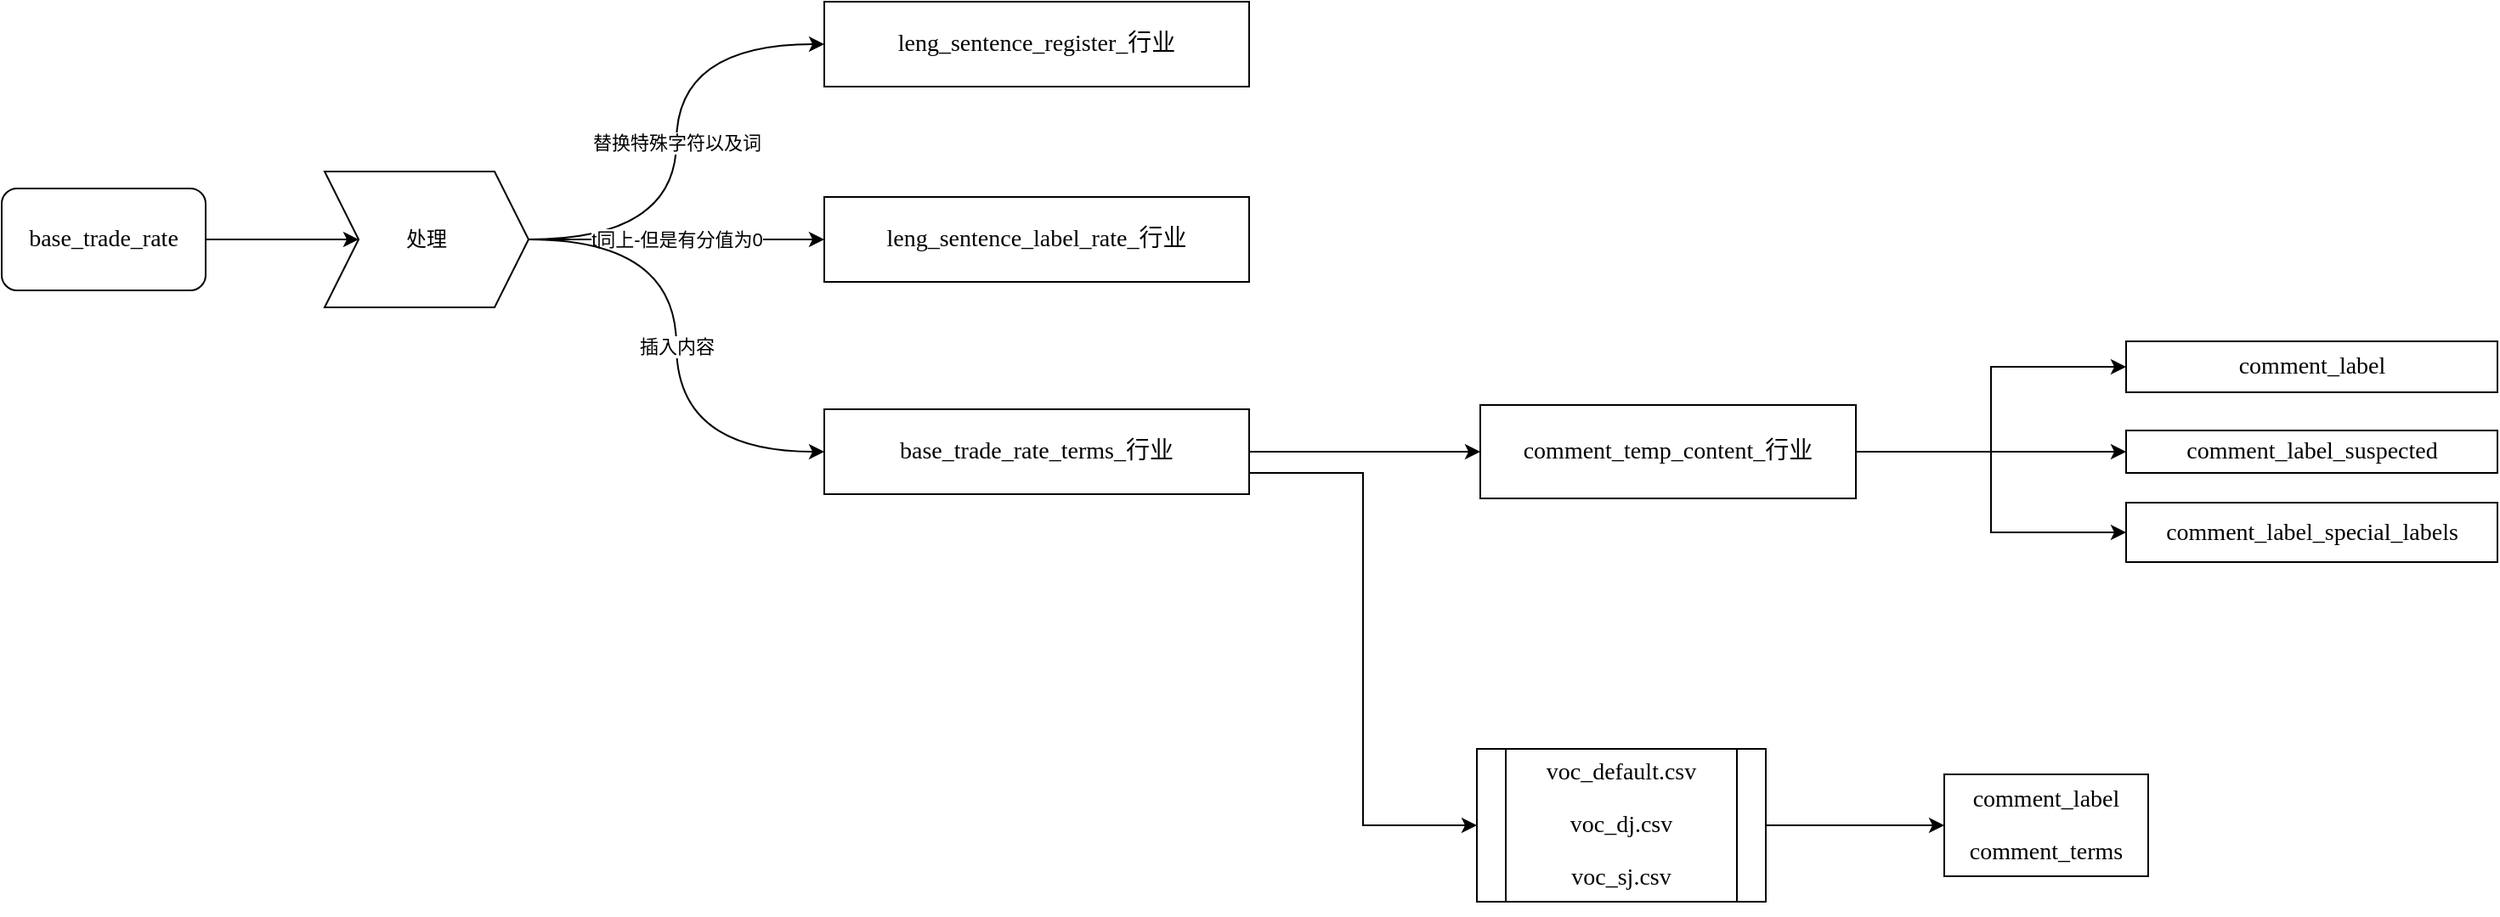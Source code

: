 <mxfile version="21.0.2" type="github">
  <diagram name="第 1 页" id="0gMJPrDWbEy2gwF-UR-g">
    <mxGraphModel dx="3915" dy="740" grid="1" gridSize="10" guides="1" tooltips="1" connect="1" arrows="1" fold="1" page="1" pageScale="1" pageWidth="827" pageHeight="1169" math="0" shadow="0">
      <root>
        <mxCell id="0" />
        <mxCell id="1" parent="0" />
        <mxCell id="WTG5-pqi8x4NK2DUPrdu-14" style="edgeStyle=orthogonalEdgeStyle;rounded=0;orthogonalLoop=1;jettySize=auto;html=1;exitX=1;exitY=0.5;exitDx=0;exitDy=0;entryX=0;entryY=0.5;entryDx=0;entryDy=0;" edge="1" parent="1" source="WTG5-pqi8x4NK2DUPrdu-7" target="WTG5-pqi8x4NK2DUPrdu-13">
          <mxGeometry relative="1" as="geometry" />
        </mxCell>
        <mxCell id="WTG5-pqi8x4NK2DUPrdu-7" value="&lt;pre style=&quot;background-color: rgb(255, 255, 255); font-family: 宋体; font-size: 10.5pt;&quot;&gt;base_trade_rate&lt;/pre&gt;" style="rounded=1;whiteSpace=wrap;html=1;" vertex="1" parent="1">
          <mxGeometry x="-2090" y="190" width="120" height="60" as="geometry" />
        </mxCell>
        <mxCell id="WTG5-pqi8x4NK2DUPrdu-26" value="" style="edgeStyle=orthogonalEdgeStyle;rounded=0;orthogonalLoop=1;jettySize=auto;html=1;" edge="1" parent="1" source="WTG5-pqi8x4NK2DUPrdu-6" target="WTG5-pqi8x4NK2DUPrdu-25">
          <mxGeometry relative="1" as="geometry" />
        </mxCell>
        <mxCell id="WTG5-pqi8x4NK2DUPrdu-29" style="edgeStyle=orthogonalEdgeStyle;rounded=0;orthogonalLoop=1;jettySize=auto;html=1;exitX=1;exitY=0.75;exitDx=0;exitDy=0;entryX=0;entryY=0.5;entryDx=0;entryDy=0;" edge="1" parent="1" source="WTG5-pqi8x4NK2DUPrdu-6" target="WTG5-pqi8x4NK2DUPrdu-28">
          <mxGeometry relative="1" as="geometry" />
        </mxCell>
        <mxCell id="WTG5-pqi8x4NK2DUPrdu-6" value="&lt;pre style=&quot;border-color: var(--border-color); font-family: 宋体; font-size: 10.5pt;&quot;&gt;base_trade_rate_terms_行业&lt;/pre&gt;" style="rounded=0;whiteSpace=wrap;html=1;" vertex="1" parent="1">
          <mxGeometry x="-1606" y="320" width="250" height="50" as="geometry" />
        </mxCell>
        <mxCell id="WTG5-pqi8x4NK2DUPrdu-21" value="替换特殊字符以及词" style="edgeStyle=orthogonalEdgeStyle;rounded=0;orthogonalLoop=1;jettySize=auto;html=1;exitX=1;exitY=0.5;exitDx=0;exitDy=0;entryX=0;entryY=0.5;entryDx=0;entryDy=0;curved=1;" edge="1" parent="1" source="WTG5-pqi8x4NK2DUPrdu-13" target="WTG5-pqi8x4NK2DUPrdu-17">
          <mxGeometry relative="1" as="geometry" />
        </mxCell>
        <mxCell id="WTG5-pqi8x4NK2DUPrdu-22" value="t同上-但是有分值为0" style="edgeStyle=orthogonalEdgeStyle;rounded=0;orthogonalLoop=1;jettySize=auto;html=1;exitX=1;exitY=0.5;exitDx=0;exitDy=0;entryX=0;entryY=0.5;entryDx=0;entryDy=0;" edge="1" parent="1" source="WTG5-pqi8x4NK2DUPrdu-13" target="WTG5-pqi8x4NK2DUPrdu-18">
          <mxGeometry relative="1" as="geometry">
            <mxPoint as="offset" />
          </mxGeometry>
        </mxCell>
        <mxCell id="WTG5-pqi8x4NK2DUPrdu-24" value="插入内容" style="edgeStyle=orthogonalEdgeStyle;rounded=0;orthogonalLoop=1;jettySize=auto;html=1;exitX=1;exitY=0.5;exitDx=0;exitDy=0;entryX=0;entryY=0.5;entryDx=0;entryDy=0;curved=1;" edge="1" parent="1" source="WTG5-pqi8x4NK2DUPrdu-13" target="WTG5-pqi8x4NK2DUPrdu-6">
          <mxGeometry relative="1" as="geometry" />
        </mxCell>
        <mxCell id="WTG5-pqi8x4NK2DUPrdu-13" value="处理" style="shape=step;perimeter=stepPerimeter;whiteSpace=wrap;html=1;fixedSize=1;" vertex="1" parent="1">
          <mxGeometry x="-1900" y="180" width="120" height="80" as="geometry" />
        </mxCell>
        <mxCell id="WTG5-pqi8x4NK2DUPrdu-17" value="&lt;pre style=&quot;border-color: var(--border-color); font-family: 宋体; font-size: 10.5pt;&quot;&gt;leng_sentence_register_行业&lt;/pre&gt;" style="rounded=0;whiteSpace=wrap;html=1;" vertex="1" parent="1">
          <mxGeometry x="-1606" y="80" width="250" height="50" as="geometry" />
        </mxCell>
        <mxCell id="WTG5-pqi8x4NK2DUPrdu-18" value="&lt;pre style=&quot;border-color: var(--border-color); font-family: 宋体; font-size: 10.5pt;&quot;&gt;leng_sentence_label_rate_行业&lt;/pre&gt;" style="rounded=0;whiteSpace=wrap;html=1;" vertex="1" parent="1">
          <mxGeometry x="-1606" y="195" width="250" height="50" as="geometry" />
        </mxCell>
        <mxCell id="WTG5-pqi8x4NK2DUPrdu-36" style="edgeStyle=orthogonalEdgeStyle;rounded=0;orthogonalLoop=1;jettySize=auto;html=1;exitX=1;exitY=0.5;exitDx=0;exitDy=0;" edge="1" parent="1" source="WTG5-pqi8x4NK2DUPrdu-25" target="WTG5-pqi8x4NK2DUPrdu-34">
          <mxGeometry relative="1" as="geometry" />
        </mxCell>
        <mxCell id="WTG5-pqi8x4NK2DUPrdu-37" style="edgeStyle=orthogonalEdgeStyle;rounded=0;orthogonalLoop=1;jettySize=auto;html=1;exitX=1;exitY=0.5;exitDx=0;exitDy=0;entryX=0;entryY=0.5;entryDx=0;entryDy=0;" edge="1" parent="1" source="WTG5-pqi8x4NK2DUPrdu-25" target="WTG5-pqi8x4NK2DUPrdu-35">
          <mxGeometry relative="1" as="geometry" />
        </mxCell>
        <mxCell id="WTG5-pqi8x4NK2DUPrdu-38" style="edgeStyle=orthogonalEdgeStyle;rounded=0;orthogonalLoop=1;jettySize=auto;html=1;exitX=1;exitY=0.5;exitDx=0;exitDy=0;entryX=0;entryY=0.5;entryDx=0;entryDy=0;" edge="1" parent="1" source="WTG5-pqi8x4NK2DUPrdu-25" target="WTG5-pqi8x4NK2DUPrdu-32">
          <mxGeometry relative="1" as="geometry" />
        </mxCell>
        <mxCell id="WTG5-pqi8x4NK2DUPrdu-25" value="&lt;pre style=&quot;background-color: rgb(255, 255, 255); font-family: 宋体; font-size: 10.5pt;&quot;&gt;comment_temp_content_行业&lt;/pre&gt;" style="whiteSpace=wrap;html=1;rounded=0;" vertex="1" parent="1">
          <mxGeometry x="-1220" y="317.5" width="221" height="55" as="geometry" />
        </mxCell>
        <mxCell id="WTG5-pqi8x4NK2DUPrdu-31" value="" style="edgeStyle=orthogonalEdgeStyle;rounded=0;orthogonalLoop=1;jettySize=auto;html=1;" edge="1" parent="1" source="WTG5-pqi8x4NK2DUPrdu-28" target="WTG5-pqi8x4NK2DUPrdu-30">
          <mxGeometry relative="1" as="geometry" />
        </mxCell>
        <mxCell id="WTG5-pqi8x4NK2DUPrdu-28" value="&lt;pre style=&quot;background-color: rgb(255, 255, 255); font-family: 宋体; font-size: 10.5pt;&quot;&gt;voc_default.csv&lt;/pre&gt;&lt;pre style=&quot;background-color: rgb(255, 255, 255); font-family: 宋体; font-size: 10.5pt;&quot;&gt;&lt;pre style=&quot;font-family: 宋体; font-size: 10.5pt;&quot;&gt;voc_dj.csv&lt;/pre&gt;&lt;pre style=&quot;font-family: 宋体; font-size: 10.5pt;&quot;&gt;voc_sj.csv&lt;/pre&gt;&lt;/pre&gt;" style="shape=process;whiteSpace=wrap;html=1;backgroundOutline=1;" vertex="1" parent="1">
          <mxGeometry x="-1222" y="520" width="170" height="90" as="geometry" />
        </mxCell>
        <mxCell id="WTG5-pqi8x4NK2DUPrdu-30" value="&lt;pre style=&quot;background-color: rgb(255, 255, 255); font-family: 宋体; font-size: 10.5pt;&quot;&gt;comment_label&lt;/pre&gt;&lt;pre style=&quot;background-color: rgb(255, 255, 255); font-family: 宋体; font-size: 10.5pt;&quot;&gt;&lt;pre style=&quot;font-family: 宋体; font-size: 10.5pt;&quot;&gt;comment_terms&lt;/pre&gt;&lt;/pre&gt;" style="whiteSpace=wrap;html=1;" vertex="1" parent="1">
          <mxGeometry x="-947" y="535" width="120" height="60" as="geometry" />
        </mxCell>
        <mxCell id="WTG5-pqi8x4NK2DUPrdu-32" value="&lt;pre style=&quot;background-color: rgb(255, 255, 255); font-family: 宋体; font-size: 10.5pt;&quot;&gt;comment_label_special_labels&lt;/pre&gt;" style="whiteSpace=wrap;html=1;rounded=0;" vertex="1" parent="1">
          <mxGeometry x="-840" y="375" width="218.5" height="35" as="geometry" />
        </mxCell>
        <mxCell id="WTG5-pqi8x4NK2DUPrdu-34" value="&lt;pre style=&quot;background-color: rgb(255, 255, 255); font-family: 宋体; font-size: 10.5pt;&quot;&gt;&lt;pre style=&quot;font-family: 宋体; font-size: 10.5pt;&quot;&gt;comment_label_suspected&lt;/pre&gt;&lt;/pre&gt;" style="whiteSpace=wrap;html=1;rounded=0;" vertex="1" parent="1">
          <mxGeometry x="-840" y="332.5" width="218.5" height="25" as="geometry" />
        </mxCell>
        <mxCell id="WTG5-pqi8x4NK2DUPrdu-35" value="&lt;pre style=&quot;background-color: rgb(255, 255, 255); font-family: 宋体; font-size: 10.5pt;&quot;&gt;&lt;pre style=&quot;font-family: 宋体; font-size: 10.5pt;&quot;&gt;comment_label&lt;/pre&gt;&lt;/pre&gt;" style="whiteSpace=wrap;html=1;rounded=0;" vertex="1" parent="1">
          <mxGeometry x="-840" y="280" width="218.5" height="30" as="geometry" />
        </mxCell>
      </root>
    </mxGraphModel>
  </diagram>
</mxfile>
